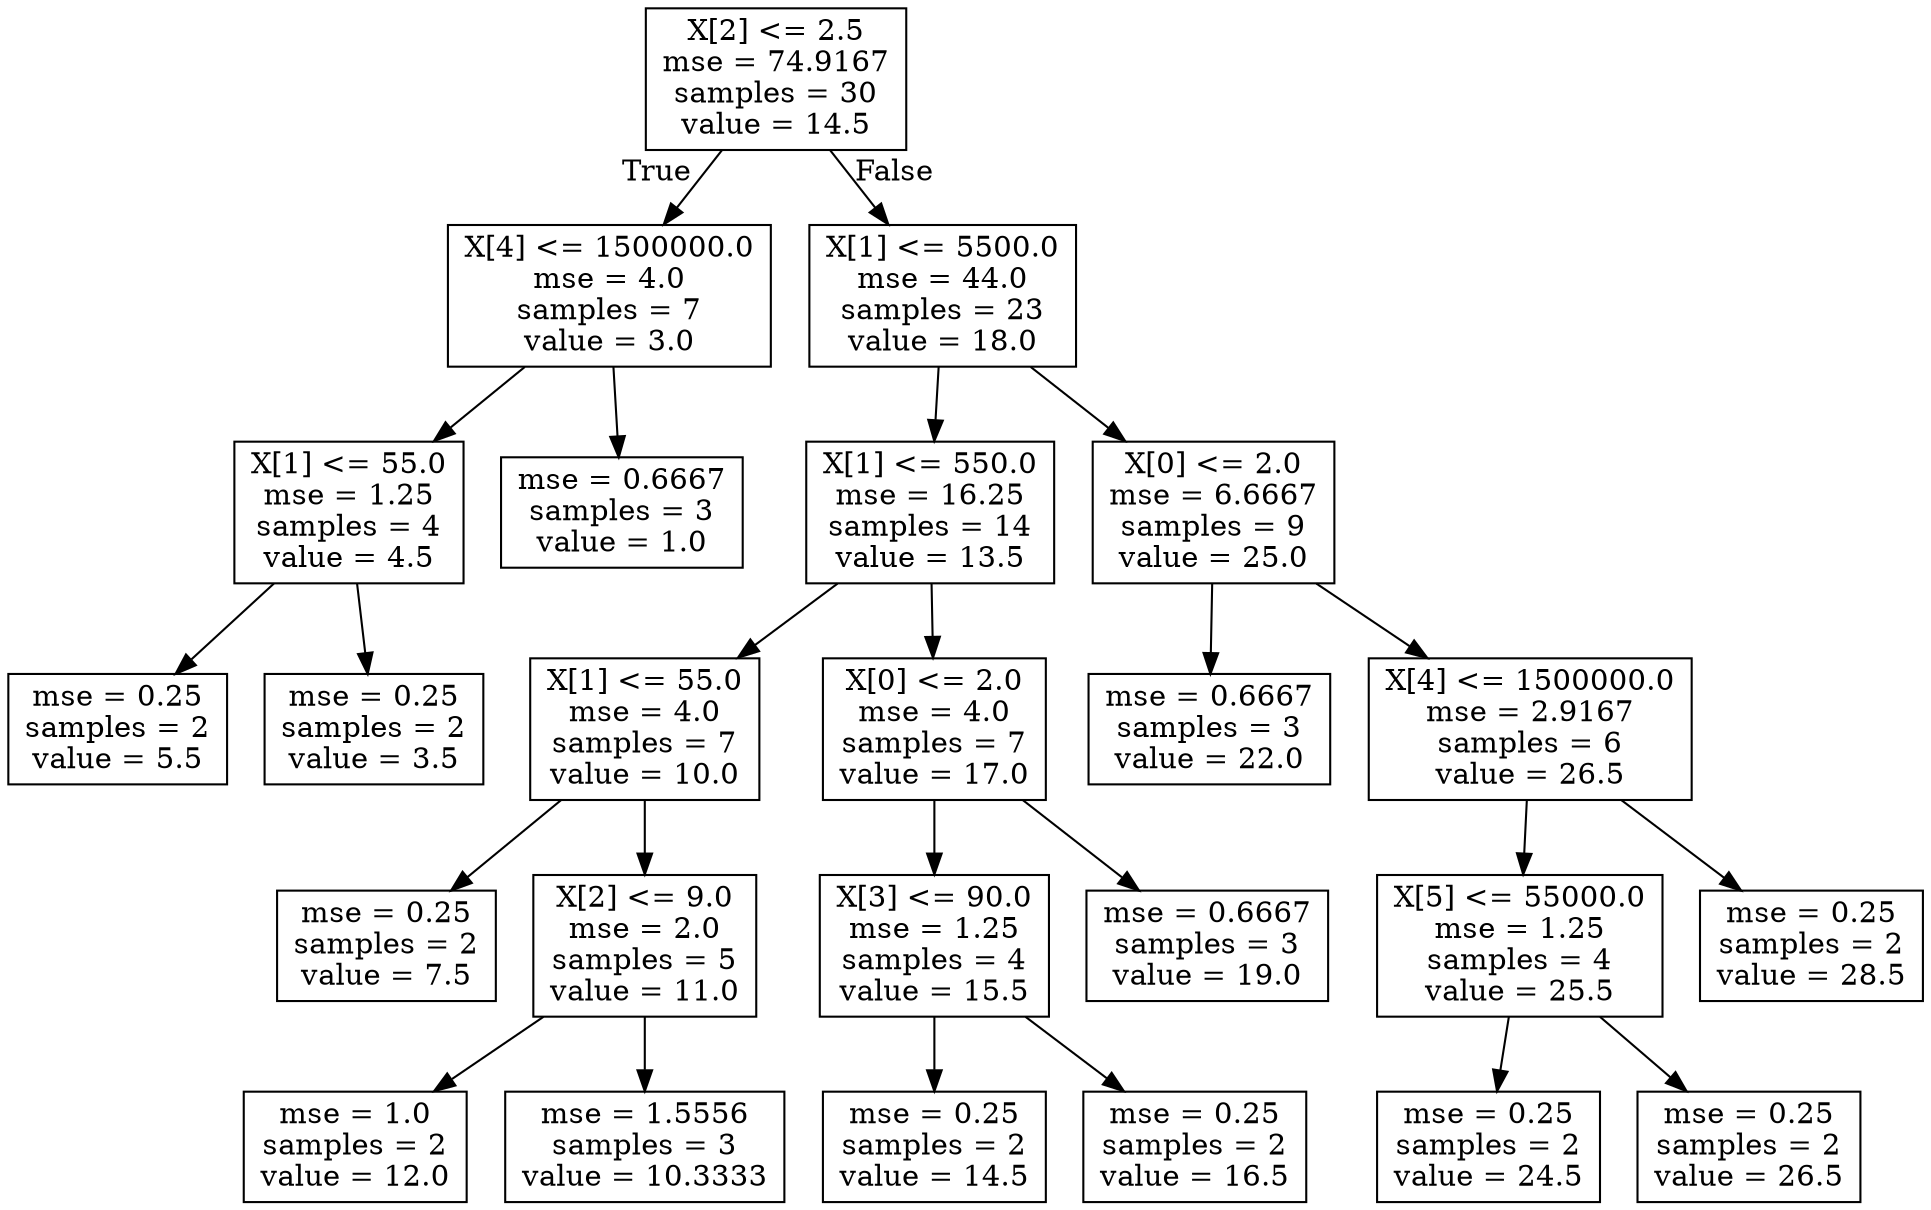 digraph Tree {
node [shape=box] ;
0 [label="X[2] <= 2.5\nmse = 74.9167\nsamples = 30\nvalue = 14.5"] ;
1 [label="X[4] <= 1500000.0\nmse = 4.0\nsamples = 7\nvalue = 3.0"] ;
0 -> 1 [labeldistance=2.5, labelangle=45, headlabel="True"] ;
2 [label="X[1] <= 55.0\nmse = 1.25\nsamples = 4\nvalue = 4.5"] ;
1 -> 2 ;
3 [label="mse = 0.25\nsamples = 2\nvalue = 5.5"] ;
2 -> 3 ;
4 [label="mse = 0.25\nsamples = 2\nvalue = 3.5"] ;
2 -> 4 ;
5 [label="mse = 0.6667\nsamples = 3\nvalue = 1.0"] ;
1 -> 5 ;
6 [label="X[1] <= 5500.0\nmse = 44.0\nsamples = 23\nvalue = 18.0"] ;
0 -> 6 [labeldistance=2.5, labelangle=-45, headlabel="False"] ;
7 [label="X[1] <= 550.0\nmse = 16.25\nsamples = 14\nvalue = 13.5"] ;
6 -> 7 ;
8 [label="X[1] <= 55.0\nmse = 4.0\nsamples = 7\nvalue = 10.0"] ;
7 -> 8 ;
9 [label="mse = 0.25\nsamples = 2\nvalue = 7.5"] ;
8 -> 9 ;
10 [label="X[2] <= 9.0\nmse = 2.0\nsamples = 5\nvalue = 11.0"] ;
8 -> 10 ;
11 [label="mse = 1.0\nsamples = 2\nvalue = 12.0"] ;
10 -> 11 ;
12 [label="mse = 1.5556\nsamples = 3\nvalue = 10.3333"] ;
10 -> 12 ;
13 [label="X[0] <= 2.0\nmse = 4.0\nsamples = 7\nvalue = 17.0"] ;
7 -> 13 ;
14 [label="X[3] <= 90.0\nmse = 1.25\nsamples = 4\nvalue = 15.5"] ;
13 -> 14 ;
15 [label="mse = 0.25\nsamples = 2\nvalue = 14.5"] ;
14 -> 15 ;
16 [label="mse = 0.25\nsamples = 2\nvalue = 16.5"] ;
14 -> 16 ;
17 [label="mse = 0.6667\nsamples = 3\nvalue = 19.0"] ;
13 -> 17 ;
18 [label="X[0] <= 2.0\nmse = 6.6667\nsamples = 9\nvalue = 25.0"] ;
6 -> 18 ;
19 [label="mse = 0.6667\nsamples = 3\nvalue = 22.0"] ;
18 -> 19 ;
20 [label="X[4] <= 1500000.0\nmse = 2.9167\nsamples = 6\nvalue = 26.5"] ;
18 -> 20 ;
21 [label="X[5] <= 55000.0\nmse = 1.25\nsamples = 4\nvalue = 25.5"] ;
20 -> 21 ;
22 [label="mse = 0.25\nsamples = 2\nvalue = 24.5"] ;
21 -> 22 ;
23 [label="mse = 0.25\nsamples = 2\nvalue = 26.5"] ;
21 -> 23 ;
24 [label="mse = 0.25\nsamples = 2\nvalue = 28.5"] ;
20 -> 24 ;
}